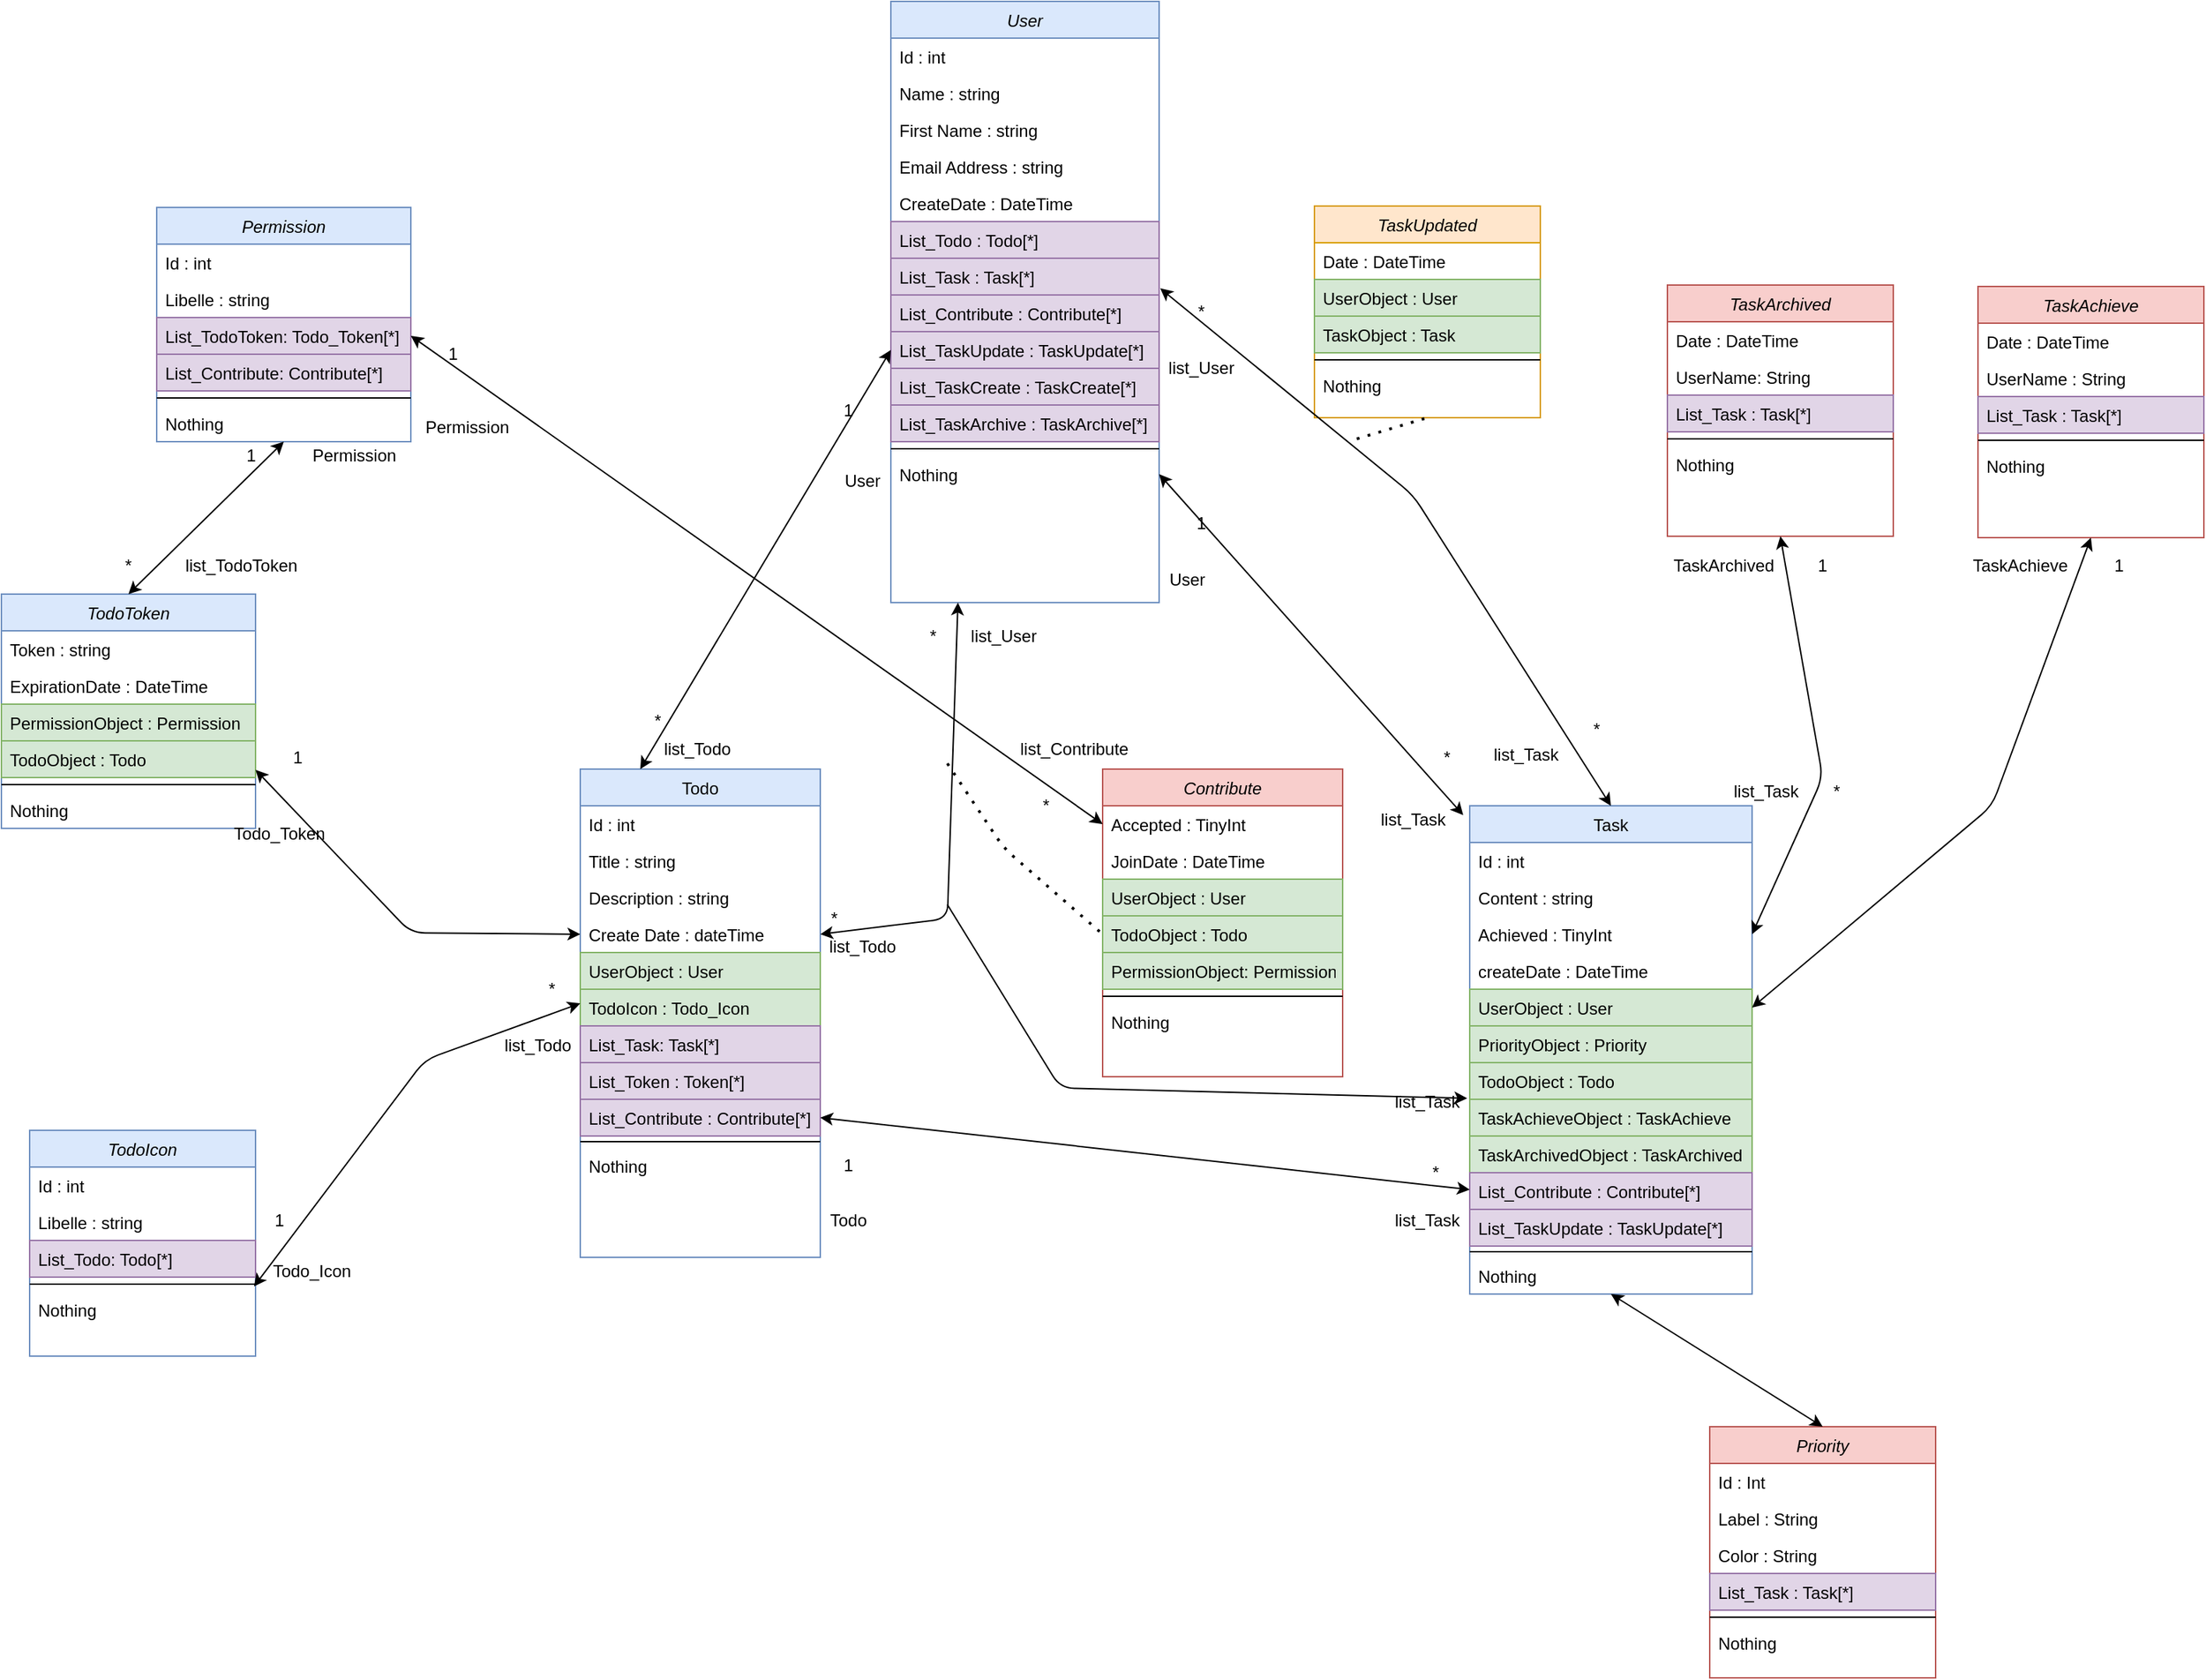 <mxfile version="14.1.8" type="device"><diagram id="C5RBs43oDa-KdzZeNtuy" name="Page-1"><mxGraphModel dx="2105" dy="2117" grid="1" gridSize="10" guides="1" tooltips="1" connect="1" arrows="1" fold="1" page="1" pageScale="1" pageWidth="827" pageHeight="1169" background="none" math="0" shadow="0"><root><mxCell id="WIyWlLk6GJQsqaUBKTNV-0"/><mxCell id="WIyWlLk6GJQsqaUBKTNV-1" parent="WIyWlLk6GJQsqaUBKTNV-0"/><mxCell id="zkfFHV4jXpPFQw0GAbJ--0" value="User" style="swimlane;fontStyle=2;align=center;verticalAlign=top;childLayout=stackLayout;horizontal=1;startSize=26;horizontalStack=0;resizeParent=1;resizeLast=0;collapsible=1;marginBottom=0;rounded=0;shadow=0;strokeWidth=1;fillColor=#dae8fc;strokeColor=#6c8ebf;" parent="WIyWlLk6GJQsqaUBKTNV-1" vertex="1"><mxGeometry x="30" y="-660" width="190" height="426" as="geometry"><mxRectangle x="220" y="80" width="160" height="26" as="alternateBounds"/></mxGeometry></mxCell><mxCell id="zkfFHV4jXpPFQw0GAbJ--1" value="Id : int" style="text;align=left;verticalAlign=top;spacingLeft=4;spacingRight=4;overflow=hidden;rotatable=0;points=[[0,0.5],[1,0.5]];portConstraint=eastwest;" parent="zkfFHV4jXpPFQw0GAbJ--0" vertex="1"><mxGeometry y="26" width="190" height="26" as="geometry"/></mxCell><mxCell id="zkfFHV4jXpPFQw0GAbJ--2" value="Name : string" style="text;align=left;verticalAlign=top;spacingLeft=4;spacingRight=4;overflow=hidden;rotatable=0;points=[[0,0.5],[1,0.5]];portConstraint=eastwest;rounded=0;shadow=0;html=0;" parent="zkfFHV4jXpPFQw0GAbJ--0" vertex="1"><mxGeometry y="52" width="190" height="26" as="geometry"/></mxCell><mxCell id="Sp6NG5ZuD1qXBYaKKK9z-0" value="First Name : string" style="text;align=left;verticalAlign=top;spacingLeft=4;spacingRight=4;overflow=hidden;rotatable=0;points=[[0,0.5],[1,0.5]];portConstraint=eastwest;rounded=0;shadow=0;html=0;" parent="zkfFHV4jXpPFQw0GAbJ--0" vertex="1"><mxGeometry y="78" width="190" height="26" as="geometry"/></mxCell><mxCell id="Sp6NG5ZuD1qXBYaKKK9z-1" value="Email Address : string" style="text;align=left;verticalAlign=top;spacingLeft=4;spacingRight=4;overflow=hidden;rotatable=0;points=[[0,0.5],[1,0.5]];portConstraint=eastwest;rounded=0;shadow=0;html=0;" parent="zkfFHV4jXpPFQw0GAbJ--0" vertex="1"><mxGeometry y="104" width="190" height="26" as="geometry"/></mxCell><mxCell id="9h9MDvqzCcTf61CFM3aT-1" value="CreateDate : DateTime" style="text;align=left;verticalAlign=top;spacingLeft=4;spacingRight=4;overflow=hidden;rotatable=0;points=[[0,0.5],[1,0.5]];portConstraint=eastwest;rounded=0;shadow=0;html=0;" parent="zkfFHV4jXpPFQw0GAbJ--0" vertex="1"><mxGeometry y="130" width="190" height="26" as="geometry"/></mxCell><mxCell id="PyzWIOYiEBUGLNmkhSVS-5" value="List_Todo : Todo[*]" style="text;align=left;verticalAlign=top;spacingLeft=4;spacingRight=4;overflow=hidden;rotatable=0;points=[[0,0.5],[1,0.5]];portConstraint=eastwest;rounded=0;shadow=0;html=0;fillColor=#e1d5e7;strokeColor=#9673a6;" parent="zkfFHV4jXpPFQw0GAbJ--0" vertex="1"><mxGeometry y="156" width="190" height="26" as="geometry"/></mxCell><mxCell id="PyzWIOYiEBUGLNmkhSVS-4" value="List_Task : Task[*]" style="text;align=left;verticalAlign=top;spacingLeft=4;spacingRight=4;overflow=hidden;rotatable=0;points=[[0,0.5],[1,0.5]];portConstraint=eastwest;rounded=0;shadow=0;html=0;fillColor=#e1d5e7;strokeColor=#9673a6;" parent="zkfFHV4jXpPFQw0GAbJ--0" vertex="1"><mxGeometry y="182" width="190" height="26" as="geometry"/></mxCell><mxCell id="PyzWIOYiEBUGLNmkhSVS-18" value="List_Contribute : Contribute[*]" style="text;align=left;verticalAlign=top;spacingLeft=4;spacingRight=4;overflow=hidden;rotatable=0;points=[[0,0.5],[1,0.5]];portConstraint=eastwest;rounded=0;shadow=0;html=0;fillColor=#e1d5e7;strokeColor=#9673a6;" parent="zkfFHV4jXpPFQw0GAbJ--0" vertex="1"><mxGeometry y="208" width="190" height="26" as="geometry"/></mxCell><mxCell id="9h9MDvqzCcTf61CFM3aT-125" value="List_TaskUpdate : TaskUpdate[*]" style="text;align=left;verticalAlign=top;spacingLeft=4;spacingRight=4;overflow=hidden;rotatable=0;points=[[0,0.5],[1,0.5]];portConstraint=eastwest;rounded=0;shadow=0;html=0;fillColor=#e1d5e7;strokeColor=#9673a6;" parent="zkfFHV4jXpPFQw0GAbJ--0" vertex="1"><mxGeometry y="234" width="190" height="26" as="geometry"/></mxCell><mxCell id="9h9MDvqzCcTf61CFM3aT-126" value="List_TaskCreate : TaskCreate[*]" style="text;align=left;verticalAlign=top;spacingLeft=4;spacingRight=4;overflow=hidden;rotatable=0;points=[[0,0.5],[1,0.5]];portConstraint=eastwest;rounded=0;shadow=0;html=0;fillColor=#e1d5e7;strokeColor=#9673a6;" parent="zkfFHV4jXpPFQw0GAbJ--0" vertex="1"><mxGeometry y="260" width="190" height="26" as="geometry"/></mxCell><mxCell id="9h9MDvqzCcTf61CFM3aT-127" value="List_TaskArchive : TaskArchive[*]" style="text;align=left;verticalAlign=top;spacingLeft=4;spacingRight=4;overflow=hidden;rotatable=0;points=[[0,0.5],[1,0.5]];portConstraint=eastwest;rounded=0;shadow=0;html=0;fillColor=#e1d5e7;strokeColor=#9673a6;" parent="zkfFHV4jXpPFQw0GAbJ--0" vertex="1"><mxGeometry y="286" width="190" height="26" as="geometry"/></mxCell><mxCell id="zkfFHV4jXpPFQw0GAbJ--4" value="" style="line;html=1;strokeWidth=1;align=left;verticalAlign=middle;spacingTop=-1;spacingLeft=3;spacingRight=3;rotatable=0;labelPosition=right;points=[];portConstraint=eastwest;" parent="zkfFHV4jXpPFQw0GAbJ--0" vertex="1"><mxGeometry y="312" width="190" height="10" as="geometry"/></mxCell><mxCell id="zkfFHV4jXpPFQw0GAbJ--5" value="Nothing" style="text;align=left;verticalAlign=top;spacingLeft=4;spacingRight=4;overflow=hidden;rotatable=0;points=[[0,0.5],[1,0.5]];portConstraint=eastwest;" parent="zkfFHV4jXpPFQw0GAbJ--0" vertex="1"><mxGeometry y="322" width="190" height="26" as="geometry"/></mxCell><mxCell id="zkfFHV4jXpPFQw0GAbJ--17" value="Task" style="swimlane;fontStyle=0;align=center;verticalAlign=top;childLayout=stackLayout;horizontal=1;startSize=26;horizontalStack=0;resizeParent=1;resizeLast=0;collapsible=1;marginBottom=0;rounded=0;shadow=0;strokeWidth=1;fillColor=#dae8fc;strokeColor=#6c8ebf;" parent="WIyWlLk6GJQsqaUBKTNV-1" vertex="1"><mxGeometry x="440" y="-90" width="200" height="346" as="geometry"><mxRectangle x="550" y="140" width="160" height="26" as="alternateBounds"/></mxGeometry></mxCell><mxCell id="zkfFHV4jXpPFQw0GAbJ--18" value="Id : int" style="text;align=left;verticalAlign=top;spacingLeft=4;spacingRight=4;overflow=hidden;rotatable=0;points=[[0,0.5],[1,0.5]];portConstraint=eastwest;" parent="zkfFHV4jXpPFQw0GAbJ--17" vertex="1"><mxGeometry y="26" width="200" height="26" as="geometry"/></mxCell><mxCell id="zkfFHV4jXpPFQw0GAbJ--19" value="Content : string" style="text;align=left;verticalAlign=top;spacingLeft=4;spacingRight=4;overflow=hidden;rotatable=0;points=[[0,0.5],[1,0.5]];portConstraint=eastwest;rounded=0;shadow=0;html=0;" parent="zkfFHV4jXpPFQw0GAbJ--17" vertex="1"><mxGeometry y="52" width="200" height="26" as="geometry"/></mxCell><mxCell id="zkfFHV4jXpPFQw0GAbJ--20" value="Achieved : TinyInt" style="text;align=left;verticalAlign=top;spacingLeft=4;spacingRight=4;overflow=hidden;rotatable=0;points=[[0,0.5],[1,0.5]];portConstraint=eastwest;rounded=0;shadow=0;html=0;" parent="zkfFHV4jXpPFQw0GAbJ--17" vertex="1"><mxGeometry y="78" width="200" height="26" as="geometry"/></mxCell><mxCell id="PyzWIOYiEBUGLNmkhSVS-0" value="createDate : DateTime" style="text;align=left;verticalAlign=top;spacingLeft=4;spacingRight=4;overflow=hidden;rotatable=0;points=[[0,0.5],[1,0.5]];portConstraint=eastwest;rounded=0;shadow=0;html=0;" parent="zkfFHV4jXpPFQw0GAbJ--17" vertex="1"><mxGeometry y="104" width="200" height="26" as="geometry"/></mxCell><mxCell id="cF3jnaIe_XaG-2D56h8G-0" value="UserObject : User" style="text;align=left;verticalAlign=top;spacingLeft=4;spacingRight=4;overflow=hidden;rotatable=0;points=[[0,0.5],[1,0.5]];portConstraint=eastwest;rounded=0;shadow=0;html=0;fillColor=#d5e8d4;strokeColor=#82b366;" parent="zkfFHV4jXpPFQw0GAbJ--17" vertex="1"><mxGeometry y="130" width="200" height="26" as="geometry"/></mxCell><mxCell id="yW7mqrF7WgrA1w4B1nPC-8" value="PriorityObject : Priority" style="text;align=left;verticalAlign=top;spacingLeft=4;spacingRight=4;overflow=hidden;rotatable=0;points=[[0,0.5],[1,0.5]];portConstraint=eastwest;rounded=0;shadow=0;html=0;fillColor=#d5e8d4;strokeColor=#82b366;" parent="zkfFHV4jXpPFQw0GAbJ--17" vertex="1"><mxGeometry y="156" width="200" height="26" as="geometry"/></mxCell><mxCell id="PyzWIOYiEBUGLNmkhSVS-2" value="TodoObject : Todo" style="text;align=left;verticalAlign=top;spacingLeft=4;spacingRight=4;overflow=hidden;rotatable=0;points=[[0,0.5],[1,0.5]];portConstraint=eastwest;rounded=0;shadow=0;html=0;fillColor=#d5e8d4;strokeColor=#82b366;" parent="zkfFHV4jXpPFQw0GAbJ--17" vertex="1"><mxGeometry y="182" width="200" height="26" as="geometry"/></mxCell><mxCell id="yW7mqrF7WgrA1w4B1nPC-9" value="TaskAchieveObject : TaskAchieve" style="text;align=left;verticalAlign=top;spacingLeft=4;spacingRight=4;overflow=hidden;rotatable=0;points=[[0,0.5],[1,0.5]];portConstraint=eastwest;rounded=0;shadow=0;html=0;fillColor=#d5e8d4;strokeColor=#82b366;" parent="zkfFHV4jXpPFQw0GAbJ--17" vertex="1"><mxGeometry y="208" width="200" height="26" as="geometry"/></mxCell><mxCell id="9h9MDvqzCcTf61CFM3aT-130" value="TaskArchivedObject : TaskArchived" style="text;align=left;verticalAlign=top;spacingLeft=4;spacingRight=4;overflow=hidden;rotatable=0;points=[[0,0.5],[1,0.5]];portConstraint=eastwest;rounded=0;shadow=0;html=0;fillColor=#d5e8d4;strokeColor=#82b366;" parent="zkfFHV4jXpPFQw0GAbJ--17" vertex="1"><mxGeometry y="234" width="200" height="26" as="geometry"/></mxCell><mxCell id="cF3jnaIe_XaG-2D56h8G-14" value="List_Contribute : Contribute[*]" style="text;align=left;verticalAlign=top;spacingLeft=4;spacingRight=4;overflow=hidden;rotatable=0;points=[[0,0.5],[1,0.5]];portConstraint=eastwest;rounded=0;shadow=0;html=0;fillColor=#e1d5e7;strokeColor=#9673a6;" parent="zkfFHV4jXpPFQw0GAbJ--17" vertex="1"><mxGeometry y="260" width="200" height="26" as="geometry"/></mxCell><mxCell id="9h9MDvqzCcTf61CFM3aT-128" value="List_TaskUpdate : TaskUpdate[*]" style="text;align=left;verticalAlign=top;spacingLeft=4;spacingRight=4;overflow=hidden;rotatable=0;points=[[0,0.5],[1,0.5]];portConstraint=eastwest;rounded=0;shadow=0;html=0;fillColor=#e1d5e7;strokeColor=#9673a6;" parent="zkfFHV4jXpPFQw0GAbJ--17" vertex="1"><mxGeometry y="286" width="200" height="26" as="geometry"/></mxCell><mxCell id="zkfFHV4jXpPFQw0GAbJ--23" value="" style="line;html=1;strokeWidth=1;align=left;verticalAlign=middle;spacingTop=-1;spacingLeft=3;spacingRight=3;rotatable=0;labelPosition=right;points=[];portConstraint=eastwest;" parent="zkfFHV4jXpPFQw0GAbJ--17" vertex="1"><mxGeometry y="312" width="200" height="8" as="geometry"/></mxCell><mxCell id="zkfFHV4jXpPFQw0GAbJ--24" value="Nothing" style="text;align=left;verticalAlign=top;spacingLeft=4;spacingRight=4;overflow=hidden;rotatable=0;points=[[0,0.5],[1,0.5]];portConstraint=eastwest;" parent="zkfFHV4jXpPFQw0GAbJ--17" vertex="1"><mxGeometry y="320" width="200" height="26" as="geometry"/></mxCell><mxCell id="Sp6NG5ZuD1qXBYaKKK9z-3" value="Todo" style="swimlane;fontStyle=0;align=center;verticalAlign=top;childLayout=stackLayout;horizontal=1;startSize=26;horizontalStack=0;resizeParent=1;resizeLast=0;collapsible=1;marginBottom=0;rounded=0;shadow=0;strokeWidth=1;fillColor=#dae8fc;strokeColor=#6c8ebf;" parent="WIyWlLk6GJQsqaUBKTNV-1" vertex="1"><mxGeometry x="-190" y="-116" width="170" height="346" as="geometry"><mxRectangle x="550" y="140" width="160" height="26" as="alternateBounds"/></mxGeometry></mxCell><mxCell id="Sp6NG5ZuD1qXBYaKKK9z-4" value="Id : int" style="text;align=left;verticalAlign=top;spacingLeft=4;spacingRight=4;overflow=hidden;rotatable=0;points=[[0,0.5],[1,0.5]];portConstraint=eastwest;" parent="Sp6NG5ZuD1qXBYaKKK9z-3" vertex="1"><mxGeometry y="26" width="170" height="26" as="geometry"/></mxCell><mxCell id="Sp6NG5ZuD1qXBYaKKK9z-5" value="Title : string" style="text;align=left;verticalAlign=top;spacingLeft=4;spacingRight=4;overflow=hidden;rotatable=0;points=[[0,0.5],[1,0.5]];portConstraint=eastwest;rounded=0;shadow=0;html=0;" parent="Sp6NG5ZuD1qXBYaKKK9z-3" vertex="1"><mxGeometry y="52" width="170" height="26" as="geometry"/></mxCell><mxCell id="kkUgLa64393iXWOm0OFH-9" value="Description : string" style="text;align=left;verticalAlign=top;spacingLeft=4;spacingRight=4;overflow=hidden;rotatable=0;points=[[0,0.5],[1,0.5]];portConstraint=eastwest;rounded=0;shadow=0;html=0;" parent="Sp6NG5ZuD1qXBYaKKK9z-3" vertex="1"><mxGeometry y="78" width="170" height="26" as="geometry"/></mxCell><mxCell id="PyzWIOYiEBUGLNmkhSVS-12" value="Create Date : dateTime" style="text;align=left;verticalAlign=top;spacingLeft=4;spacingRight=4;overflow=hidden;rotatable=0;points=[[0,0.5],[1,0.5]];portConstraint=eastwest;rounded=0;shadow=0;html=0;" parent="Sp6NG5ZuD1qXBYaKKK9z-3" vertex="1"><mxGeometry y="104" width="170" height="26" as="geometry"/></mxCell><mxCell id="PyzWIOYiEBUGLNmkhSVS-14" value="UserObject : User" style="text;align=left;verticalAlign=top;spacingLeft=4;spacingRight=4;overflow=hidden;rotatable=0;points=[[0,0.5],[1,0.5]];portConstraint=eastwest;rounded=0;shadow=0;html=0;fillColor=#d5e8d4;strokeColor=#82b366;" parent="Sp6NG5ZuD1qXBYaKKK9z-3" vertex="1"><mxGeometry y="130" width="170" height="26" as="geometry"/></mxCell><mxCell id="9h9MDvqzCcTf61CFM3aT-121" value="TodoIcon : Todo_Icon" style="text;align=left;verticalAlign=top;spacingLeft=4;spacingRight=4;overflow=hidden;rotatable=0;points=[[0,0.5],[1,0.5]];portConstraint=eastwest;rounded=0;shadow=0;html=0;fillColor=#d5e8d4;strokeColor=#82b366;" parent="Sp6NG5ZuD1qXBYaKKK9z-3" vertex="1"><mxGeometry y="156" width="170" height="26" as="geometry"/></mxCell><mxCell id="PyzWIOYiEBUGLNmkhSVS-13" value="List_Task: Task[*]" style="text;align=left;verticalAlign=top;spacingLeft=4;spacingRight=4;overflow=hidden;rotatable=0;points=[[0,0.5],[1,0.5]];portConstraint=eastwest;rounded=0;shadow=0;html=0;fillColor=#e1d5e7;strokeColor=#9673a6;" parent="Sp6NG5ZuD1qXBYaKKK9z-3" vertex="1"><mxGeometry y="182" width="170" height="26" as="geometry"/></mxCell><mxCell id="PyzWIOYiEBUGLNmkhSVS-19" value="List_Token : Token[*]" style="text;align=left;verticalAlign=top;spacingLeft=4;spacingRight=4;overflow=hidden;rotatable=0;points=[[0,0.5],[1,0.5]];portConstraint=eastwest;rounded=0;shadow=0;html=0;fillColor=#e1d5e7;strokeColor=#9673a6;" parent="Sp6NG5ZuD1qXBYaKKK9z-3" vertex="1"><mxGeometry y="208" width="170" height="26" as="geometry"/></mxCell><mxCell id="9h9MDvqzCcTf61CFM3aT-123" value="List_Contribute : Contribute[*]" style="text;align=left;verticalAlign=top;spacingLeft=4;spacingRight=4;overflow=hidden;rotatable=0;points=[[0,0.5],[1,0.5]];portConstraint=eastwest;rounded=0;shadow=0;html=0;fillColor=#e1d5e7;strokeColor=#9673a6;" parent="Sp6NG5ZuD1qXBYaKKK9z-3" vertex="1"><mxGeometry y="234" width="170" height="26" as="geometry"/></mxCell><mxCell id="Sp6NG5ZuD1qXBYaKKK9z-8" value="" style="line;html=1;strokeWidth=1;align=left;verticalAlign=middle;spacingTop=-1;spacingLeft=3;spacingRight=3;rotatable=0;labelPosition=right;points=[];portConstraint=eastwest;" parent="Sp6NG5ZuD1qXBYaKKK9z-3" vertex="1"><mxGeometry y="260" width="170" height="8" as="geometry"/></mxCell><mxCell id="Sp6NG5ZuD1qXBYaKKK9z-9" value="Nothing" style="text;align=left;verticalAlign=top;spacingLeft=4;spacingRight=4;overflow=hidden;rotatable=0;points=[[0,0.5],[1,0.5]];portConstraint=eastwest;" parent="Sp6NG5ZuD1qXBYaKKK9z-3" vertex="1"><mxGeometry y="268" width="170" height="26" as="geometry"/></mxCell><mxCell id="9h9MDvqzCcTf61CFM3aT-2" value="TodoToken" style="swimlane;fontStyle=2;align=center;verticalAlign=top;childLayout=stackLayout;horizontal=1;startSize=26;horizontalStack=0;resizeParent=1;resizeLast=0;collapsible=1;marginBottom=0;rounded=0;shadow=0;strokeWidth=1;fillColor=#dae8fc;strokeColor=#6c8ebf;" parent="WIyWlLk6GJQsqaUBKTNV-1" vertex="1"><mxGeometry x="-600" y="-240" width="180" height="166" as="geometry"><mxRectangle x="220" y="80" width="160" height="26" as="alternateBounds"/></mxGeometry></mxCell><mxCell id="9h9MDvqzCcTf61CFM3aT-3" value="Token : string" style="text;align=left;verticalAlign=top;spacingLeft=4;spacingRight=4;overflow=hidden;rotatable=0;points=[[0,0.5],[1,0.5]];portConstraint=eastwest;" parent="9h9MDvqzCcTf61CFM3aT-2" vertex="1"><mxGeometry y="26" width="180" height="26" as="geometry"/></mxCell><mxCell id="9h9MDvqzCcTf61CFM3aT-4" value="ExpirationDate : DateTime" style="text;align=left;verticalAlign=top;spacingLeft=4;spacingRight=4;overflow=hidden;rotatable=0;points=[[0,0.5],[1,0.5]];portConstraint=eastwest;rounded=0;shadow=0;html=0;" parent="9h9MDvqzCcTf61CFM3aT-2" vertex="1"><mxGeometry y="52" width="180" height="26" as="geometry"/></mxCell><mxCell id="9h9MDvqzCcTf61CFM3aT-124" value="PermissionObject : Permission" style="text;align=left;verticalAlign=top;spacingLeft=4;spacingRight=4;overflow=hidden;rotatable=0;points=[[0,0.5],[1,0.5]];portConstraint=eastwest;rounded=0;shadow=0;html=0;fillColor=#d5e8d4;strokeColor=#82b366;" parent="9h9MDvqzCcTf61CFM3aT-2" vertex="1"><mxGeometry y="78" width="180" height="26" as="geometry"/></mxCell><mxCell id="cF3jnaIe_XaG-2D56h8G-15" value="TodoObject : Todo" style="text;align=left;verticalAlign=top;spacingLeft=4;spacingRight=4;overflow=hidden;rotatable=0;points=[[0,0.5],[1,0.5]];portConstraint=eastwest;rounded=0;shadow=0;html=0;fillColor=#d5e8d4;strokeColor=#82b366;" parent="9h9MDvqzCcTf61CFM3aT-2" vertex="1"><mxGeometry y="104" width="180" height="26" as="geometry"/></mxCell><mxCell id="9h9MDvqzCcTf61CFM3aT-12" value="" style="line;html=1;strokeWidth=1;align=left;verticalAlign=middle;spacingTop=-1;spacingLeft=3;spacingRight=3;rotatable=0;labelPosition=right;points=[];portConstraint=eastwest;" parent="9h9MDvqzCcTf61CFM3aT-2" vertex="1"><mxGeometry y="130" width="180" height="10" as="geometry"/></mxCell><mxCell id="9h9MDvqzCcTf61CFM3aT-13" value="Nothing" style="text;align=left;verticalAlign=top;spacingLeft=4;spacingRight=4;overflow=hidden;rotatable=0;points=[[0,0.5],[1,0.5]];portConstraint=eastwest;" parent="9h9MDvqzCcTf61CFM3aT-2" vertex="1"><mxGeometry y="140" width="180" height="26" as="geometry"/></mxCell><mxCell id="9h9MDvqzCcTf61CFM3aT-14" value="TodoIcon" style="swimlane;fontStyle=2;align=center;verticalAlign=top;childLayout=stackLayout;horizontal=1;startSize=26;horizontalStack=0;resizeParent=1;resizeLast=0;collapsible=1;marginBottom=0;rounded=0;shadow=0;strokeWidth=1;fillColor=#dae8fc;strokeColor=#6c8ebf;" parent="WIyWlLk6GJQsqaUBKTNV-1" vertex="1"><mxGeometry x="-580" y="140" width="160" height="160" as="geometry"><mxRectangle x="220" y="80" width="160" height="26" as="alternateBounds"/></mxGeometry></mxCell><mxCell id="9h9MDvqzCcTf61CFM3aT-15" value="Id : int" style="text;align=left;verticalAlign=top;spacingLeft=4;spacingRight=4;overflow=hidden;rotatable=0;points=[[0,0.5],[1,0.5]];portConstraint=eastwest;" parent="9h9MDvqzCcTf61CFM3aT-14" vertex="1"><mxGeometry y="26" width="160" height="26" as="geometry"/></mxCell><mxCell id="9h9MDvqzCcTf61CFM3aT-16" value="Libelle : string" style="text;align=left;verticalAlign=top;spacingLeft=4;spacingRight=4;overflow=hidden;rotatable=0;points=[[0,0.5],[1,0.5]];portConstraint=eastwest;rounded=0;shadow=0;html=0;" parent="9h9MDvqzCcTf61CFM3aT-14" vertex="1"><mxGeometry y="52" width="160" height="26" as="geometry"/></mxCell><mxCell id="9h9MDvqzCcTf61CFM3aT-21" value="List_Todo: Todo[*]" style="text;align=left;verticalAlign=top;spacingLeft=4;spacingRight=4;overflow=hidden;rotatable=0;points=[[0,0.5],[1,0.5]];portConstraint=eastwest;rounded=0;shadow=0;html=0;fillColor=#e1d5e7;strokeColor=#9673a6;" parent="9h9MDvqzCcTf61CFM3aT-14" vertex="1"><mxGeometry y="78" width="160" height="26" as="geometry"/></mxCell><mxCell id="9h9MDvqzCcTf61CFM3aT-24" value="" style="line;html=1;strokeWidth=1;align=left;verticalAlign=middle;spacingTop=-1;spacingLeft=3;spacingRight=3;rotatable=0;labelPosition=right;points=[];portConstraint=eastwest;" parent="9h9MDvqzCcTf61CFM3aT-14" vertex="1"><mxGeometry y="104" width="160" height="10" as="geometry"/></mxCell><mxCell id="9h9MDvqzCcTf61CFM3aT-25" value="Nothing" style="text;align=left;verticalAlign=top;spacingLeft=4;spacingRight=4;overflow=hidden;rotatable=0;points=[[0,0.5],[1,0.5]];portConstraint=eastwest;" parent="9h9MDvqzCcTf61CFM3aT-14" vertex="1"><mxGeometry y="114" width="160" height="26" as="geometry"/></mxCell><mxCell id="9h9MDvqzCcTf61CFM3aT-26" value="TaskUpdated" style="swimlane;fontStyle=2;align=center;verticalAlign=top;childLayout=stackLayout;horizontal=1;startSize=26;horizontalStack=0;resizeParent=1;resizeLast=0;collapsible=1;marginBottom=0;rounded=0;shadow=0;strokeWidth=1;fillColor=#ffe6cc;strokeColor=#d79b00;" parent="WIyWlLk6GJQsqaUBKTNV-1" vertex="1"><mxGeometry x="330" y="-515" width="160" height="150" as="geometry"><mxRectangle x="220" y="80" width="160" height="26" as="alternateBounds"/></mxGeometry></mxCell><mxCell id="9h9MDvqzCcTf61CFM3aT-27" value="Date : DateTime" style="text;align=left;verticalAlign=top;spacingLeft=4;spacingRight=4;overflow=hidden;rotatable=0;points=[[0,0.5],[1,0.5]];portConstraint=eastwest;" parent="9h9MDvqzCcTf61CFM3aT-26" vertex="1"><mxGeometry y="26" width="160" height="26" as="geometry"/></mxCell><mxCell id="9h9MDvqzCcTf61CFM3aT-33" value="UserObject : User" style="text;align=left;verticalAlign=top;spacingLeft=4;spacingRight=4;overflow=hidden;rotatable=0;points=[[0,0.5],[1,0.5]];portConstraint=eastwest;rounded=0;shadow=0;html=0;fillColor=#d5e8d4;strokeColor=#82b366;" parent="9h9MDvqzCcTf61CFM3aT-26" vertex="1"><mxGeometry y="52" width="160" height="26" as="geometry"/></mxCell><mxCell id="9h9MDvqzCcTf61CFM3aT-34" value="TaskObject : Task" style="text;align=left;verticalAlign=top;spacingLeft=4;spacingRight=4;overflow=hidden;rotatable=0;points=[[0,0.5],[1,0.5]];portConstraint=eastwest;rounded=0;shadow=0;html=0;fillColor=#d5e8d4;strokeColor=#82b366;" parent="9h9MDvqzCcTf61CFM3aT-26" vertex="1"><mxGeometry y="78" width="160" height="26" as="geometry"/></mxCell><mxCell id="9h9MDvqzCcTf61CFM3aT-36" value="" style="line;html=1;strokeWidth=1;align=left;verticalAlign=middle;spacingTop=-1;spacingLeft=3;spacingRight=3;rotatable=0;labelPosition=right;points=[];portConstraint=eastwest;" parent="9h9MDvqzCcTf61CFM3aT-26" vertex="1"><mxGeometry y="104" width="160" height="10" as="geometry"/></mxCell><mxCell id="9h9MDvqzCcTf61CFM3aT-37" value="Nothing" style="text;align=left;verticalAlign=top;spacingLeft=4;spacingRight=4;overflow=hidden;rotatable=0;points=[[0,0.5],[1,0.5]];portConstraint=eastwest;" parent="9h9MDvqzCcTf61CFM3aT-26" vertex="1"><mxGeometry y="114" width="160" height="26" as="geometry"/></mxCell><mxCell id="9h9MDvqzCcTf61CFM3aT-47" value="TaskArchived" style="swimlane;fontStyle=2;align=center;verticalAlign=top;childLayout=stackLayout;horizontal=1;startSize=26;horizontalStack=0;resizeParent=1;resizeLast=0;collapsible=1;marginBottom=0;rounded=0;shadow=0;strokeWidth=1;fillColor=#f8cecc;strokeColor=#b85450;" parent="WIyWlLk6GJQsqaUBKTNV-1" vertex="1"><mxGeometry x="580" y="-459" width="160" height="178" as="geometry"><mxRectangle x="220" y="80" width="160" height="26" as="alternateBounds"/></mxGeometry></mxCell><mxCell id="9h9MDvqzCcTf61CFM3aT-48" value="Date : DateTime" style="text;align=left;verticalAlign=top;spacingLeft=4;spacingRight=4;overflow=hidden;rotatable=0;points=[[0,0.5],[1,0.5]];portConstraint=eastwest;" parent="9h9MDvqzCcTf61CFM3aT-47" vertex="1"><mxGeometry y="26" width="160" height="26" as="geometry"/></mxCell><mxCell id="9h9MDvqzCcTf61CFM3aT-133" value="UserName: String" style="text;align=left;verticalAlign=top;spacingLeft=4;spacingRight=4;overflow=hidden;rotatable=0;points=[[0,0.5],[1,0.5]];portConstraint=eastwest;rounded=0;shadow=0;html=0;" parent="9h9MDvqzCcTf61CFM3aT-47" vertex="1"><mxGeometry y="52" width="160" height="26" as="geometry"/></mxCell><mxCell id="rchpYrtSN9C1_tA3Rk7C-6" value="List_Task : Task[*]" style="text;align=left;verticalAlign=top;spacingLeft=4;spacingRight=4;overflow=hidden;rotatable=0;points=[[0,0.5],[1,0.5]];portConstraint=eastwest;rounded=0;shadow=0;html=0;fillColor=#e1d5e7;strokeColor=#9673a6;" parent="9h9MDvqzCcTf61CFM3aT-47" vertex="1"><mxGeometry y="78" width="160" height="26" as="geometry"/></mxCell><mxCell id="9h9MDvqzCcTf61CFM3aT-54" value="" style="line;html=1;strokeWidth=1;align=left;verticalAlign=middle;spacingTop=-1;spacingLeft=3;spacingRight=3;rotatable=0;labelPosition=right;points=[];portConstraint=eastwest;" parent="9h9MDvqzCcTf61CFM3aT-47" vertex="1"><mxGeometry y="104" width="160" height="10" as="geometry"/></mxCell><mxCell id="9h9MDvqzCcTf61CFM3aT-55" value="Nothing" style="text;align=left;verticalAlign=top;spacingLeft=4;spacingRight=4;overflow=hidden;rotatable=0;points=[[0,0.5],[1,0.5]];portConstraint=eastwest;" parent="9h9MDvqzCcTf61CFM3aT-47" vertex="1"><mxGeometry y="114" width="160" height="26" as="geometry"/></mxCell><mxCell id="9h9MDvqzCcTf61CFM3aT-56" value="Permission" style="swimlane;fontStyle=2;align=center;verticalAlign=top;childLayout=stackLayout;horizontal=1;startSize=26;horizontalStack=0;resizeParent=1;resizeLast=0;collapsible=1;marginBottom=0;rounded=0;shadow=0;strokeWidth=1;fillColor=#dae8fc;strokeColor=#6c8ebf;" parent="WIyWlLk6GJQsqaUBKTNV-1" vertex="1"><mxGeometry x="-490" y="-514" width="180" height="166" as="geometry"><mxRectangle x="220" y="80" width="160" height="26" as="alternateBounds"/></mxGeometry></mxCell><mxCell id="9h9MDvqzCcTf61CFM3aT-57" value="Id : int" style="text;align=left;verticalAlign=top;spacingLeft=4;spacingRight=4;overflow=hidden;rotatable=0;points=[[0,0.5],[1,0.5]];portConstraint=eastwest;" parent="9h9MDvqzCcTf61CFM3aT-56" vertex="1"><mxGeometry y="26" width="180" height="26" as="geometry"/></mxCell><mxCell id="9h9MDvqzCcTf61CFM3aT-58" value="Libelle : string" style="text;align=left;verticalAlign=top;spacingLeft=4;spacingRight=4;overflow=hidden;rotatable=0;points=[[0,0.5],[1,0.5]];portConstraint=eastwest;rounded=0;shadow=0;html=0;" parent="9h9MDvqzCcTf61CFM3aT-56" vertex="1"><mxGeometry y="52" width="180" height="26" as="geometry"/></mxCell><mxCell id="9h9MDvqzCcTf61CFM3aT-60" value="List_TodoToken: Todo_Token[*]" style="text;align=left;verticalAlign=top;spacingLeft=4;spacingRight=4;overflow=hidden;rotatable=0;points=[[0,0.5],[1,0.5]];portConstraint=eastwest;rounded=0;shadow=0;html=0;fillColor=#e1d5e7;strokeColor=#9673a6;" parent="9h9MDvqzCcTf61CFM3aT-56" vertex="1"><mxGeometry y="78" width="180" height="26" as="geometry"/></mxCell><mxCell id="gqY9uwj4zKZ-D06cs6JQ-6" value="List_Contribute: Contribute[*]" style="text;align=left;verticalAlign=top;spacingLeft=4;spacingRight=4;overflow=hidden;rotatable=0;points=[[0,0.5],[1,0.5]];portConstraint=eastwest;rounded=0;shadow=0;html=0;fillColor=#e1d5e7;strokeColor=#9673a6;" parent="9h9MDvqzCcTf61CFM3aT-56" vertex="1"><mxGeometry y="104" width="180" height="26" as="geometry"/></mxCell><mxCell id="9h9MDvqzCcTf61CFM3aT-63" value="" style="line;html=1;strokeWidth=1;align=left;verticalAlign=middle;spacingTop=-1;spacingLeft=3;spacingRight=3;rotatable=0;labelPosition=right;points=[];portConstraint=eastwest;" parent="9h9MDvqzCcTf61CFM3aT-56" vertex="1"><mxGeometry y="130" width="180" height="10" as="geometry"/></mxCell><mxCell id="9h9MDvqzCcTf61CFM3aT-64" value="Nothing" style="text;align=left;verticalAlign=top;spacingLeft=4;spacingRight=4;overflow=hidden;rotatable=0;points=[[0,0.5],[1,0.5]];portConstraint=eastwest;" parent="9h9MDvqzCcTf61CFM3aT-56" vertex="1"><mxGeometry y="140" width="180" height="26" as="geometry"/></mxCell><mxCell id="9h9MDvqzCcTf61CFM3aT-66" value="Contribute" style="swimlane;fontStyle=2;align=center;verticalAlign=top;childLayout=stackLayout;horizontal=1;startSize=26;horizontalStack=0;resizeParent=1;resizeLast=0;collapsible=1;marginBottom=0;rounded=0;shadow=0;strokeWidth=1;fillColor=#f8cecc;strokeColor=#b85450;" parent="WIyWlLk6GJQsqaUBKTNV-1" vertex="1"><mxGeometry x="180" y="-116" width="170" height="218" as="geometry"><mxRectangle x="220" y="80" width="160" height="26" as="alternateBounds"/></mxGeometry></mxCell><mxCell id="9h9MDvqzCcTf61CFM3aT-67" value="Accepted : TinyInt" style="text;align=left;verticalAlign=top;spacingLeft=4;spacingRight=4;overflow=hidden;rotatable=0;points=[[0,0.5],[1,0.5]];portConstraint=eastwest;" parent="9h9MDvqzCcTf61CFM3aT-66" vertex="1"><mxGeometry y="26" width="170" height="26" as="geometry"/></mxCell><mxCell id="9h9MDvqzCcTf61CFM3aT-68" value="JoinDate : DateTime" style="text;align=left;verticalAlign=top;spacingLeft=4;spacingRight=4;overflow=hidden;rotatable=0;points=[[0,0.5],[1,0.5]];portConstraint=eastwest;rounded=0;shadow=0;html=0;" parent="9h9MDvqzCcTf61CFM3aT-66" vertex="1"><mxGeometry y="52" width="170" height="26" as="geometry"/></mxCell><mxCell id="cF3jnaIe_XaG-2D56h8G-8" value="UserObject : User" style="text;align=left;verticalAlign=top;spacingLeft=4;spacingRight=4;overflow=hidden;rotatable=0;points=[[0,0.5],[1,0.5]];portConstraint=eastwest;rounded=0;shadow=0;html=0;fillColor=#d5e8d4;strokeColor=#82b366;" parent="9h9MDvqzCcTf61CFM3aT-66" vertex="1"><mxGeometry y="78" width="170" height="26" as="geometry"/></mxCell><mxCell id="9h9MDvqzCcTf61CFM3aT-69" value="TodoObject : Todo" style="text;align=left;verticalAlign=top;spacingLeft=4;spacingRight=4;overflow=hidden;rotatable=0;points=[[0,0.5],[1,0.5]];portConstraint=eastwest;rounded=0;shadow=0;html=0;fillColor=#d5e8d4;strokeColor=#82b366;" parent="9h9MDvqzCcTf61CFM3aT-66" vertex="1"><mxGeometry y="104" width="170" height="26" as="geometry"/></mxCell><mxCell id="gqY9uwj4zKZ-D06cs6JQ-7" value="PermissionObject: Permission" style="text;align=left;verticalAlign=top;spacingLeft=4;spacingRight=4;overflow=hidden;rotatable=0;points=[[0,0.5],[1,0.5]];portConstraint=eastwest;rounded=0;shadow=0;html=0;fillColor=#d5e8d4;strokeColor=#82b366;" parent="9h9MDvqzCcTf61CFM3aT-66" vertex="1"><mxGeometry y="130" width="170" height="26" as="geometry"/></mxCell><mxCell id="9h9MDvqzCcTf61CFM3aT-72" value="" style="line;html=1;strokeWidth=1;align=left;verticalAlign=middle;spacingTop=-1;spacingLeft=3;spacingRight=3;rotatable=0;labelPosition=right;points=[];portConstraint=eastwest;" parent="9h9MDvqzCcTf61CFM3aT-66" vertex="1"><mxGeometry y="156" width="170" height="10" as="geometry"/></mxCell><mxCell id="9h9MDvqzCcTf61CFM3aT-73" value="Nothing" style="text;align=left;verticalAlign=top;spacingLeft=4;spacingRight=4;overflow=hidden;rotatable=0;points=[[0,0.5],[1,0.5]];portConstraint=eastwest;" parent="9h9MDvqzCcTf61CFM3aT-66" vertex="1"><mxGeometry y="166" width="170" height="26" as="geometry"/></mxCell><mxCell id="9h9MDvqzCcTf61CFM3aT-77" value="list_Todo" style="text;html=1;strokeColor=none;fillColor=none;align=center;verticalAlign=middle;whiteSpace=wrap;rounded=0;" parent="WIyWlLk6GJQsqaUBKTNV-1" vertex="1"><mxGeometry x="-10" width="40" height="20" as="geometry"/></mxCell><mxCell id="9h9MDvqzCcTf61CFM3aT-78" value="*" style="text;html=1;strokeColor=none;fillColor=none;align=center;verticalAlign=middle;whiteSpace=wrap;rounded=0;" parent="WIyWlLk6GJQsqaUBKTNV-1" vertex="1"><mxGeometry x="-20" y="-20" width="20" height="20" as="geometry"/></mxCell><mxCell id="9h9MDvqzCcTf61CFM3aT-79" value="1" style="text;html=1;strokeColor=none;fillColor=none;align=center;verticalAlign=middle;whiteSpace=wrap;rounded=0;" parent="WIyWlLk6GJQsqaUBKTNV-1" vertex="1"><mxGeometry x="-10" y="-380" width="20" height="20" as="geometry"/></mxCell><mxCell id="9h9MDvqzCcTf61CFM3aT-80" value="User" style="text;html=1;strokeColor=none;fillColor=none;align=center;verticalAlign=middle;whiteSpace=wrap;rounded=0;" parent="WIyWlLk6GJQsqaUBKTNV-1" vertex="1"><mxGeometry x="-10" y="-330" width="40" height="20" as="geometry"/></mxCell><mxCell id="9h9MDvqzCcTf61CFM3aT-83" value="*" style="text;html=1;strokeColor=none;fillColor=none;align=center;verticalAlign=middle;whiteSpace=wrap;rounded=0;" parent="WIyWlLk6GJQsqaUBKTNV-1" vertex="1"><mxGeometry x="-220" y="30" width="20" height="20" as="geometry"/></mxCell><mxCell id="9h9MDvqzCcTf61CFM3aT-84" value="list_Todo" style="text;html=1;strokeColor=none;fillColor=none;align=center;verticalAlign=middle;whiteSpace=wrap;rounded=0;" parent="WIyWlLk6GJQsqaUBKTNV-1" vertex="1"><mxGeometry x="-240" y="70" width="40" height="20" as="geometry"/></mxCell><mxCell id="9h9MDvqzCcTf61CFM3aT-85" value="" style="endArrow=classic;startArrow=classic;html=1;exitX=1;exitY=0.5;exitDx=0;exitDy=0;entryX=0.25;entryY=1;entryDx=0;entryDy=0;" parent="WIyWlLk6GJQsqaUBKTNV-1" target="zkfFHV4jXpPFQw0GAbJ--0" edge="1"><mxGeometry width="50" height="50" relative="1" as="geometry"><mxPoint x="-20" y="1" as="sourcePoint"/><mxPoint x="-20" y="-100" as="targetPoint"/><Array as="points"><mxPoint x="70" y="-10"/></Array></mxGeometry></mxCell><mxCell id="9h9MDvqzCcTf61CFM3aT-86" value="" style="endArrow=classic;startArrow=classic;html=1;exitX=0;exitY=0.5;exitDx=0;exitDy=0;entryX=1;entryY=0.75;entryDx=0;entryDy=0;" parent="WIyWlLk6GJQsqaUBKTNV-1" source="PyzWIOYiEBUGLNmkhSVS-12" target="9h9MDvqzCcTf61CFM3aT-2" edge="1"><mxGeometry width="50" height="50" relative="1" as="geometry"><mxPoint x="-70" y="110" as="sourcePoint"/><mxPoint x="-20" y="60" as="targetPoint"/><Array as="points"><mxPoint x="-310"/></Array></mxGeometry></mxCell><mxCell id="9h9MDvqzCcTf61CFM3aT-87" value="" style="endArrow=classic;startArrow=classic;html=1;entryX=0.993;entryY=-0.128;entryDx=0;entryDy=0;entryPerimeter=0;" parent="WIyWlLk6GJQsqaUBKTNV-1" target="9h9MDvqzCcTf61CFM3aT-25" edge="1"><mxGeometry width="50" height="50" relative="1" as="geometry"><mxPoint x="-190" y="50" as="sourcePoint"/><mxPoint x="-410" y="-8" as="targetPoint"/><Array as="points"><mxPoint x="-300" y="90"/></Array></mxGeometry></mxCell><mxCell id="9h9MDvqzCcTf61CFM3aT-88" value="Todo_Token" style="text;html=1;strokeColor=none;fillColor=none;align=center;verticalAlign=middle;whiteSpace=wrap;rounded=0;" parent="WIyWlLk6GJQsqaUBKTNV-1" vertex="1"><mxGeometry x="-423" y="-80" width="40" height="20" as="geometry"/></mxCell><mxCell id="9h9MDvqzCcTf61CFM3aT-89" value="1" style="text;html=1;strokeColor=none;fillColor=none;align=center;verticalAlign=middle;whiteSpace=wrap;rounded=0;" parent="WIyWlLk6GJQsqaUBKTNV-1" vertex="1"><mxGeometry x="-400" y="-134" width="20" height="20" as="geometry"/></mxCell><mxCell id="9h9MDvqzCcTf61CFM3aT-90" value="Todo_Icon" style="text;html=1;strokeColor=none;fillColor=none;align=center;verticalAlign=middle;whiteSpace=wrap;rounded=0;" parent="WIyWlLk6GJQsqaUBKTNV-1" vertex="1"><mxGeometry x="-400" y="230" width="40" height="20" as="geometry"/></mxCell><mxCell id="9h9MDvqzCcTf61CFM3aT-91" value="1" style="text;html=1;strokeColor=none;fillColor=none;align=center;verticalAlign=middle;whiteSpace=wrap;rounded=0;" parent="WIyWlLk6GJQsqaUBKTNV-1" vertex="1"><mxGeometry x="-413" y="194" width="20" height="20" as="geometry"/></mxCell><mxCell id="9h9MDvqzCcTf61CFM3aT-92" value="" style="endArrow=classic;startArrow=classic;html=1;exitX=1;exitY=0.5;exitDx=0;exitDy=0;" parent="WIyWlLk6GJQsqaUBKTNV-1" source="9h9MDvqzCcTf61CFM3aT-123" edge="1"><mxGeometry width="50" height="50" relative="1" as="geometry"><mxPoint x="-10" y="110" as="sourcePoint"/><mxPoint x="440" y="182" as="targetPoint"/></mxGeometry></mxCell><mxCell id="9h9MDvqzCcTf61CFM3aT-93" value="Todo" style="text;html=1;strokeColor=none;fillColor=none;align=center;verticalAlign=middle;whiteSpace=wrap;rounded=0;" parent="WIyWlLk6GJQsqaUBKTNV-1" vertex="1"><mxGeometry x="-20" y="194" width="40" height="20" as="geometry"/></mxCell><mxCell id="9h9MDvqzCcTf61CFM3aT-94" value="list_Task" style="text;html=1;strokeColor=none;fillColor=none;align=center;verticalAlign=middle;whiteSpace=wrap;rounded=0;" parent="WIyWlLk6GJQsqaUBKTNV-1" vertex="1"><mxGeometry x="390" y="194" width="40" height="20" as="geometry"/></mxCell><mxCell id="9h9MDvqzCcTf61CFM3aT-95" value="*" style="text;html=1;strokeColor=none;fillColor=none;align=center;verticalAlign=middle;whiteSpace=wrap;rounded=0;" parent="WIyWlLk6GJQsqaUBKTNV-1" vertex="1"><mxGeometry x="406" y="160" width="20" height="20" as="geometry"/></mxCell><mxCell id="9h9MDvqzCcTf61CFM3aT-96" value="1" style="text;html=1;strokeColor=none;fillColor=none;align=center;verticalAlign=middle;whiteSpace=wrap;rounded=0;" parent="WIyWlLk6GJQsqaUBKTNV-1" vertex="1"><mxGeometry x="-10" y="155" width="20" height="20" as="geometry"/></mxCell><mxCell id="9h9MDvqzCcTf61CFM3aT-97" value="" style="endArrow=classic;startArrow=classic;html=1;exitX=1.004;exitY=0.819;exitDx=0;exitDy=0;entryX=0.5;entryY=0;entryDx=0;entryDy=0;exitPerimeter=0;" parent="WIyWlLk6GJQsqaUBKTNV-1" source="PyzWIOYiEBUGLNmkhSVS-4" target="zkfFHV4jXpPFQw0GAbJ--17" edge="1"><mxGeometry width="50" height="50" relative="1" as="geometry"><mxPoint x="330" y="-70" as="sourcePoint"/><mxPoint x="380" y="-120" as="targetPoint"/><Array as="points"><mxPoint x="400" y="-310"/></Array></mxGeometry></mxCell><mxCell id="9h9MDvqzCcTf61CFM3aT-98" value="" style="endArrow=none;dashed=1;html=1;dashPattern=1 3;strokeWidth=2;entryX=0.5;entryY=1;entryDx=0;entryDy=0;" parent="WIyWlLk6GJQsqaUBKTNV-1" target="9h9MDvqzCcTf61CFM3aT-26" edge="1"><mxGeometry width="50" height="50" relative="1" as="geometry"><mxPoint x="360" y="-350" as="sourcePoint"/><mxPoint x="370" y="-280" as="targetPoint"/></mxGeometry></mxCell><mxCell id="9h9MDvqzCcTf61CFM3aT-104" value="" style="endArrow=classic;startArrow=classic;html=1;exitX=0.5;exitY=0;exitDx=0;exitDy=0;entryX=0.5;entryY=1;entryDx=0;entryDy=0;" parent="WIyWlLk6GJQsqaUBKTNV-1" source="9h9MDvqzCcTf61CFM3aT-2" target="9h9MDvqzCcTf61CFM3aT-56" edge="1"><mxGeometry width="50" height="50" relative="1" as="geometry"><mxPoint x="-230" y="-310" as="sourcePoint"/><mxPoint x="-180" y="-360" as="targetPoint"/></mxGeometry></mxCell><mxCell id="9h9MDvqzCcTf61CFM3aT-105" value="list_TodoToken" style="text;html=1;strokeColor=none;fillColor=none;align=center;verticalAlign=middle;whiteSpace=wrap;rounded=0;" parent="WIyWlLk6GJQsqaUBKTNV-1" vertex="1"><mxGeometry x="-450" y="-270" width="40" height="20" as="geometry"/></mxCell><mxCell id="9h9MDvqzCcTf61CFM3aT-106" value="*" style="text;html=1;strokeColor=none;fillColor=none;align=center;verticalAlign=middle;whiteSpace=wrap;rounded=0;" parent="WIyWlLk6GJQsqaUBKTNV-1" vertex="1"><mxGeometry x="-520" y="-270" width="20" height="20" as="geometry"/></mxCell><mxCell id="9h9MDvqzCcTf61CFM3aT-107" value="Permission" style="text;html=1;strokeColor=none;fillColor=none;align=center;verticalAlign=middle;whiteSpace=wrap;rounded=0;" parent="WIyWlLk6GJQsqaUBKTNV-1" vertex="1"><mxGeometry x="-370" y="-348" width="40" height="20" as="geometry"/></mxCell><mxCell id="9h9MDvqzCcTf61CFM3aT-108" value="1" style="text;html=1;strokeColor=none;fillColor=none;align=center;verticalAlign=middle;whiteSpace=wrap;rounded=0;" parent="WIyWlLk6GJQsqaUBKTNV-1" vertex="1"><mxGeometry x="-433" y="-348" width="20" height="20" as="geometry"/></mxCell><mxCell id="9h9MDvqzCcTf61CFM3aT-109" value="list_Task" style="text;html=1;strokeColor=none;fillColor=none;align=center;verticalAlign=middle;whiteSpace=wrap;rounded=0;" parent="WIyWlLk6GJQsqaUBKTNV-1" vertex="1"><mxGeometry x="460" y="-136" width="40" height="20" as="geometry"/></mxCell><mxCell id="9h9MDvqzCcTf61CFM3aT-110" value="list_User" style="text;html=1;strokeColor=none;fillColor=none;align=center;verticalAlign=middle;whiteSpace=wrap;rounded=0;" parent="WIyWlLk6GJQsqaUBKTNV-1" vertex="1"><mxGeometry x="230" y="-410" width="40" height="20" as="geometry"/></mxCell><mxCell id="9h9MDvqzCcTf61CFM3aT-111" value="*" style="text;html=1;strokeColor=none;fillColor=none;align=center;verticalAlign=middle;whiteSpace=wrap;rounded=0;" parent="WIyWlLk6GJQsqaUBKTNV-1" vertex="1"><mxGeometry x="520" y="-154" width="20" height="20" as="geometry"/></mxCell><mxCell id="9h9MDvqzCcTf61CFM3aT-112" value="*" style="text;html=1;strokeColor=none;fillColor=none;align=center;verticalAlign=middle;whiteSpace=wrap;rounded=0;" parent="WIyWlLk6GJQsqaUBKTNV-1" vertex="1"><mxGeometry x="240" y="-450" width="20" height="20" as="geometry"/></mxCell><mxCell id="9h9MDvqzCcTf61CFM3aT-113" value="" style="endArrow=classic;startArrow=classic;html=1;exitX=0.25;exitY=0;exitDx=0;exitDy=0;entryX=0;entryY=0.5;entryDx=0;entryDy=0;" parent="WIyWlLk6GJQsqaUBKTNV-1" source="Sp6NG5ZuD1qXBYaKKK9z-3" target="9h9MDvqzCcTf61CFM3aT-125" edge="1"><mxGeometry width="50" height="50" relative="1" as="geometry"><mxPoint x="-170" y="-120" as="sourcePoint"/><mxPoint x="120" y="-580" as="targetPoint"/></mxGeometry></mxCell><mxCell id="9h9MDvqzCcTf61CFM3aT-116" value="" style="endArrow=none;dashed=1;html=1;dashPattern=1 3;strokeWidth=2;entryX=0;entryY=0.5;entryDx=0;entryDy=0;" parent="WIyWlLk6GJQsqaUBKTNV-1" target="9h9MDvqzCcTf61CFM3aT-69" edge="1"><mxGeometry width="50" height="50" relative="1" as="geometry"><mxPoint x="70" y="-120" as="sourcePoint"/><mxPoint x="360" y="-384.0" as="targetPoint"/><Array as="points"><mxPoint x="110" y="-60"/></Array></mxGeometry></mxCell><mxCell id="9h9MDvqzCcTf61CFM3aT-117" value="list_Todo" style="text;html=1;strokeColor=none;fillColor=none;align=center;verticalAlign=middle;whiteSpace=wrap;rounded=0;" parent="WIyWlLk6GJQsqaUBKTNV-1" vertex="1"><mxGeometry x="-127" y="-140" width="40" height="20" as="geometry"/></mxCell><mxCell id="9h9MDvqzCcTf61CFM3aT-118" value="*" style="text;html=1;strokeColor=none;fillColor=none;align=center;verticalAlign=middle;whiteSpace=wrap;rounded=0;" parent="WIyWlLk6GJQsqaUBKTNV-1" vertex="1"><mxGeometry x="-145" y="-160" width="20" height="20" as="geometry"/></mxCell><mxCell id="9h9MDvqzCcTf61CFM3aT-119" value="*" style="text;html=1;strokeColor=none;fillColor=none;align=center;verticalAlign=middle;whiteSpace=wrap;rounded=0;" parent="WIyWlLk6GJQsqaUBKTNV-1" vertex="1"><mxGeometry x="50" y="-220" width="20" height="20" as="geometry"/></mxCell><mxCell id="9h9MDvqzCcTf61CFM3aT-120" value="list_User" style="text;html=1;strokeColor=none;fillColor=none;align=center;verticalAlign=middle;whiteSpace=wrap;rounded=0;" parent="WIyWlLk6GJQsqaUBKTNV-1" vertex="1"><mxGeometry x="90" y="-220" width="40" height="20" as="geometry"/></mxCell><mxCell id="cF3jnaIe_XaG-2D56h8G-6" value="" style="endArrow=classic;html=1;entryX=-0.009;entryY=0.972;entryDx=0;entryDy=0;entryPerimeter=0;" parent="WIyWlLk6GJQsqaUBKTNV-1" target="PyzWIOYiEBUGLNmkhSVS-2" edge="1"><mxGeometry width="50" height="50" relative="1" as="geometry"><mxPoint x="70" y="-20" as="sourcePoint"/><mxPoint x="100" as="targetPoint"/><Array as="points"><mxPoint x="150" y="110"/></Array></mxGeometry></mxCell><mxCell id="cF3jnaIe_XaG-2D56h8G-7" value="list_Task" style="text;html=1;strokeColor=none;fillColor=none;align=center;verticalAlign=middle;whiteSpace=wrap;rounded=0;" parent="WIyWlLk6GJQsqaUBKTNV-1" vertex="1"><mxGeometry x="390" y="110" width="40" height="20" as="geometry"/></mxCell><mxCell id="cF3jnaIe_XaG-2D56h8G-9" value="" style="endArrow=classic;startArrow=classic;html=1;exitX=1;exitY=0.5;exitDx=0;exitDy=0;entryX=-0.023;entryY=0.019;entryDx=0;entryDy=0;entryPerimeter=0;" parent="WIyWlLk6GJQsqaUBKTNV-1" source="zkfFHV4jXpPFQw0GAbJ--5" target="zkfFHV4jXpPFQw0GAbJ--17" edge="1"><mxGeometry width="50" height="50" relative="1" as="geometry"><mxPoint x="420" y="-370" as="sourcePoint"/><mxPoint x="470" y="-420" as="targetPoint"/></mxGeometry></mxCell><mxCell id="cF3jnaIe_XaG-2D56h8G-10" value="*" style="text;html=1;strokeColor=none;fillColor=none;align=center;verticalAlign=middle;whiteSpace=wrap;rounded=0;" parent="WIyWlLk6GJQsqaUBKTNV-1" vertex="1"><mxGeometry x="414" y="-134" width="20" height="20" as="geometry"/></mxCell><mxCell id="cF3jnaIe_XaG-2D56h8G-11" value="list_Task" style="text;html=1;strokeColor=none;fillColor=none;align=center;verticalAlign=middle;whiteSpace=wrap;rounded=0;" parent="WIyWlLk6GJQsqaUBKTNV-1" vertex="1"><mxGeometry x="380" y="-90" width="40" height="20" as="geometry"/></mxCell><mxCell id="cF3jnaIe_XaG-2D56h8G-12" value="User" style="text;html=1;strokeColor=none;fillColor=none;align=center;verticalAlign=middle;whiteSpace=wrap;rounded=0;" parent="WIyWlLk6GJQsqaUBKTNV-1" vertex="1"><mxGeometry x="220" y="-260" width="40" height="20" as="geometry"/></mxCell><mxCell id="cF3jnaIe_XaG-2D56h8G-13" value="1" style="text;html=1;strokeColor=none;fillColor=none;align=center;verticalAlign=middle;whiteSpace=wrap;rounded=0;" parent="WIyWlLk6GJQsqaUBKTNV-1" vertex="1"><mxGeometry x="240" y="-300" width="20" height="20" as="geometry"/></mxCell><mxCell id="gqY9uwj4zKZ-D06cs6JQ-0" value="" style="endArrow=classic;startArrow=classic;html=1;exitX=1;exitY=0.5;exitDx=0;exitDy=0;entryX=0;entryY=0.5;entryDx=0;entryDy=0;" parent="WIyWlLk6GJQsqaUBKTNV-1" source="9h9MDvqzCcTf61CFM3aT-60" target="9h9MDvqzCcTf61CFM3aT-67" edge="1"><mxGeometry width="50" height="50" relative="1" as="geometry"><mxPoint x="-137.5" y="-106" as="sourcePoint"/><mxPoint x="40" y="-377" as="targetPoint"/></mxGeometry></mxCell><mxCell id="gqY9uwj4zKZ-D06cs6JQ-1" value="*" style="text;html=1;strokeColor=none;fillColor=none;align=center;verticalAlign=middle;whiteSpace=wrap;rounded=0;" parent="WIyWlLk6GJQsqaUBKTNV-1" vertex="1"><mxGeometry x="130" y="-100" width="20" height="20" as="geometry"/></mxCell><mxCell id="gqY9uwj4zKZ-D06cs6JQ-2" value="list_Contribute" style="text;html=1;strokeColor=none;fillColor=none;align=center;verticalAlign=middle;whiteSpace=wrap;rounded=0;" parent="WIyWlLk6GJQsqaUBKTNV-1" vertex="1"><mxGeometry x="140" y="-140" width="40" height="20" as="geometry"/></mxCell><mxCell id="gqY9uwj4zKZ-D06cs6JQ-4" value="Permission" style="text;html=1;strokeColor=none;fillColor=none;align=center;verticalAlign=middle;whiteSpace=wrap;rounded=0;" parent="WIyWlLk6GJQsqaUBKTNV-1" vertex="1"><mxGeometry x="-290" y="-368" width="40" height="20" as="geometry"/></mxCell><mxCell id="gqY9uwj4zKZ-D06cs6JQ-5" value="1" style="text;html=1;strokeColor=none;fillColor=none;align=center;verticalAlign=middle;whiteSpace=wrap;rounded=0;" parent="WIyWlLk6GJQsqaUBKTNV-1" vertex="1"><mxGeometry x="-290" y="-420" width="20" height="20" as="geometry"/></mxCell><mxCell id="rchpYrtSN9C1_tA3Rk7C-5" value="" style="endArrow=classic;startArrow=classic;html=1;exitX=1;exitY=0.5;exitDx=0;exitDy=0;entryX=0.5;entryY=1;entryDx=0;entryDy=0;" parent="WIyWlLk6GJQsqaUBKTNV-1" source="zkfFHV4jXpPFQw0GAbJ--20" target="9h9MDvqzCcTf61CFM3aT-47" edge="1"><mxGeometry width="50" height="50" relative="1" as="geometry"><mxPoint x="550" y="-30" as="sourcePoint"/><mxPoint x="600" y="-80" as="targetPoint"/><Array as="points"><mxPoint x="690" y="-110"/></Array></mxGeometry></mxCell><mxCell id="rchpYrtSN9C1_tA3Rk7C-8" value="list_Task" style="text;html=1;strokeColor=none;fillColor=none;align=center;verticalAlign=middle;whiteSpace=wrap;rounded=0;" parent="WIyWlLk6GJQsqaUBKTNV-1" vertex="1"><mxGeometry x="630" y="-110" width="40" height="20" as="geometry"/></mxCell><mxCell id="rchpYrtSN9C1_tA3Rk7C-9" value="*" style="text;html=1;strokeColor=none;fillColor=none;align=center;verticalAlign=middle;whiteSpace=wrap;rounded=0;" parent="WIyWlLk6GJQsqaUBKTNV-1" vertex="1"><mxGeometry x="690" y="-110" width="20" height="20" as="geometry"/></mxCell><mxCell id="rchpYrtSN9C1_tA3Rk7C-10" value="TaskArchived" style="text;html=1;strokeColor=none;fillColor=none;align=center;verticalAlign=middle;whiteSpace=wrap;rounded=0;" parent="WIyWlLk6GJQsqaUBKTNV-1" vertex="1"><mxGeometry x="600" y="-270" width="40" height="20" as="geometry"/></mxCell><mxCell id="rchpYrtSN9C1_tA3Rk7C-11" value="1" style="text;html=1;strokeColor=none;fillColor=none;align=center;verticalAlign=middle;whiteSpace=wrap;rounded=0;" parent="WIyWlLk6GJQsqaUBKTNV-1" vertex="1"><mxGeometry x="680" y="-270" width="20" height="20" as="geometry"/></mxCell><mxCell id="yW7mqrF7WgrA1w4B1nPC-0" value="Priority" style="swimlane;fontStyle=2;align=center;verticalAlign=top;childLayout=stackLayout;horizontal=1;startSize=26;horizontalStack=0;resizeParent=1;resizeLast=0;collapsible=1;marginBottom=0;rounded=0;shadow=0;strokeWidth=1;fillColor=#f8cecc;strokeColor=#b85450;" parent="WIyWlLk6GJQsqaUBKTNV-1" vertex="1"><mxGeometry x="610" y="350" width="160" height="178" as="geometry"><mxRectangle x="220" y="80" width="160" height="26" as="alternateBounds"/></mxGeometry></mxCell><mxCell id="yW7mqrF7WgrA1w4B1nPC-1" value="Id : Int" style="text;align=left;verticalAlign=top;spacingLeft=4;spacingRight=4;overflow=hidden;rotatable=0;points=[[0,0.5],[1,0.5]];portConstraint=eastwest;" parent="yW7mqrF7WgrA1w4B1nPC-0" vertex="1"><mxGeometry y="26" width="160" height="26" as="geometry"/></mxCell><mxCell id="yW7mqrF7WgrA1w4B1nPC-2" value="Label : String" style="text;align=left;verticalAlign=top;spacingLeft=4;spacingRight=4;overflow=hidden;rotatable=0;points=[[0,0.5],[1,0.5]];portConstraint=eastwest;rounded=0;shadow=0;html=0;" parent="yW7mqrF7WgrA1w4B1nPC-0" vertex="1"><mxGeometry y="52" width="160" height="26" as="geometry"/></mxCell><mxCell id="yW7mqrF7WgrA1w4B1nPC-3" value="Color : String" style="text;align=left;verticalAlign=top;spacingLeft=4;spacingRight=4;overflow=hidden;rotatable=0;points=[[0,0.5],[1,0.5]];portConstraint=eastwest;rounded=0;shadow=0;html=0;" parent="yW7mqrF7WgrA1w4B1nPC-0" vertex="1"><mxGeometry y="78" width="160" height="26" as="geometry"/></mxCell><mxCell id="yW7mqrF7WgrA1w4B1nPC-7" value="List_Task : Task[*]" style="text;align=left;verticalAlign=top;spacingLeft=4;spacingRight=4;overflow=hidden;rotatable=0;points=[[0,0.5],[1,0.5]];portConstraint=eastwest;rounded=0;shadow=0;html=0;fillColor=#e1d5e7;strokeColor=#9673a6;" parent="yW7mqrF7WgrA1w4B1nPC-0" vertex="1"><mxGeometry y="104" width="160" height="26" as="geometry"/></mxCell><mxCell id="yW7mqrF7WgrA1w4B1nPC-4" value="" style="line;html=1;strokeWidth=1;align=left;verticalAlign=middle;spacingTop=-1;spacingLeft=3;spacingRight=3;rotatable=0;labelPosition=right;points=[];portConstraint=eastwest;" parent="yW7mqrF7WgrA1w4B1nPC-0" vertex="1"><mxGeometry y="130" width="160" height="10" as="geometry"/></mxCell><mxCell id="yW7mqrF7WgrA1w4B1nPC-5" value="Nothing" style="text;align=left;verticalAlign=top;spacingLeft=4;spacingRight=4;overflow=hidden;rotatable=0;points=[[0,0.5],[1,0.5]];portConstraint=eastwest;" parent="yW7mqrF7WgrA1w4B1nPC-0" vertex="1"><mxGeometry y="140" width="160" height="26" as="geometry"/></mxCell><mxCell id="yW7mqrF7WgrA1w4B1nPC-6" value="" style="endArrow=classic;startArrow=classic;html=1;exitX=0.5;exitY=1;exitDx=0;exitDy=0;entryX=0.5;entryY=0;entryDx=0;entryDy=0;" parent="WIyWlLk6GJQsqaUBKTNV-1" source="zkfFHV4jXpPFQw0GAbJ--17" target="yW7mqrF7WgrA1w4B1nPC-0" edge="1"><mxGeometry width="50" height="50" relative="1" as="geometry"><mxPoint x="590" y="90" as="sourcePoint"/><mxPoint x="640" y="40" as="targetPoint"/></mxGeometry></mxCell><mxCell id="yW7mqrF7WgrA1w4B1nPC-10" value="TaskAchieve" style="swimlane;fontStyle=2;align=center;verticalAlign=top;childLayout=stackLayout;horizontal=1;startSize=26;horizontalStack=0;resizeParent=1;resizeLast=0;collapsible=1;marginBottom=0;rounded=0;shadow=0;strokeWidth=1;fillColor=#f8cecc;strokeColor=#b85450;" parent="WIyWlLk6GJQsqaUBKTNV-1" vertex="1"><mxGeometry x="800" y="-458" width="160" height="178" as="geometry"><mxRectangle x="220" y="80" width="160" height="26" as="alternateBounds"/></mxGeometry></mxCell><mxCell id="yW7mqrF7WgrA1w4B1nPC-11" value="Date : DateTime" style="text;align=left;verticalAlign=top;spacingLeft=4;spacingRight=4;overflow=hidden;rotatable=0;points=[[0,0.5],[1,0.5]];portConstraint=eastwest;" parent="yW7mqrF7WgrA1w4B1nPC-10" vertex="1"><mxGeometry y="26" width="160" height="26" as="geometry"/></mxCell><mxCell id="yW7mqrF7WgrA1w4B1nPC-12" value="UserName : String" style="text;align=left;verticalAlign=top;spacingLeft=4;spacingRight=4;overflow=hidden;rotatable=0;points=[[0,0.5],[1,0.5]];portConstraint=eastwest;rounded=0;shadow=0;html=0;" parent="yW7mqrF7WgrA1w4B1nPC-10" vertex="1"><mxGeometry y="52" width="160" height="26" as="geometry"/></mxCell><mxCell id="yW7mqrF7WgrA1w4B1nPC-13" value="List_Task : Task[*]" style="text;align=left;verticalAlign=top;spacingLeft=4;spacingRight=4;overflow=hidden;rotatable=0;points=[[0,0.5],[1,0.5]];portConstraint=eastwest;rounded=0;shadow=0;html=0;fillColor=#e1d5e7;strokeColor=#9673a6;" parent="yW7mqrF7WgrA1w4B1nPC-10" vertex="1"><mxGeometry y="78" width="160" height="26" as="geometry"/></mxCell><mxCell id="yW7mqrF7WgrA1w4B1nPC-14" value="" style="line;html=1;strokeWidth=1;align=left;verticalAlign=middle;spacingTop=-1;spacingLeft=3;spacingRight=3;rotatable=0;labelPosition=right;points=[];portConstraint=eastwest;" parent="yW7mqrF7WgrA1w4B1nPC-10" vertex="1"><mxGeometry y="104" width="160" height="10" as="geometry"/></mxCell><mxCell id="yW7mqrF7WgrA1w4B1nPC-15" value="Nothing" style="text;align=left;verticalAlign=top;spacingLeft=4;spacingRight=4;overflow=hidden;rotatable=0;points=[[0,0.5],[1,0.5]];portConstraint=eastwest;" parent="yW7mqrF7WgrA1w4B1nPC-10" vertex="1"><mxGeometry y="114" width="160" height="26" as="geometry"/></mxCell><mxCell id="yW7mqrF7WgrA1w4B1nPC-17" value="" style="endArrow=classic;startArrow=classic;html=1;exitX=0.5;exitY=1;exitDx=0;exitDy=0;entryX=1;entryY=0.5;entryDx=0;entryDy=0;" parent="WIyWlLk6GJQsqaUBKTNV-1" source="yW7mqrF7WgrA1w4B1nPC-10" target="cF3jnaIe_XaG-2D56h8G-0" edge="1"><mxGeometry width="50" height="50" relative="1" as="geometry"><mxPoint x="570" y="-160" as="sourcePoint"/><mxPoint x="1230" y="42" as="targetPoint"/><Array as="points"><mxPoint x="810" y="-90"/></Array></mxGeometry></mxCell><mxCell id="yW7mqrF7WgrA1w4B1nPC-18" value="&lt;span style=&quot;text-align: left&quot;&gt;TaskAchieve&lt;/span&gt;" style="text;html=1;strokeColor=none;fillColor=none;align=center;verticalAlign=middle;whiteSpace=wrap;rounded=0;" parent="WIyWlLk6GJQsqaUBKTNV-1" vertex="1"><mxGeometry x="810" y="-270" width="40" height="20" as="geometry"/></mxCell><mxCell id="yW7mqrF7WgrA1w4B1nPC-19" value="1" style="text;html=1;strokeColor=none;fillColor=none;align=center;verticalAlign=middle;whiteSpace=wrap;rounded=0;" parent="WIyWlLk6GJQsqaUBKTNV-1" vertex="1"><mxGeometry x="890" y="-270" width="20" height="20" as="geometry"/></mxCell></root></mxGraphModel></diagram></mxfile>